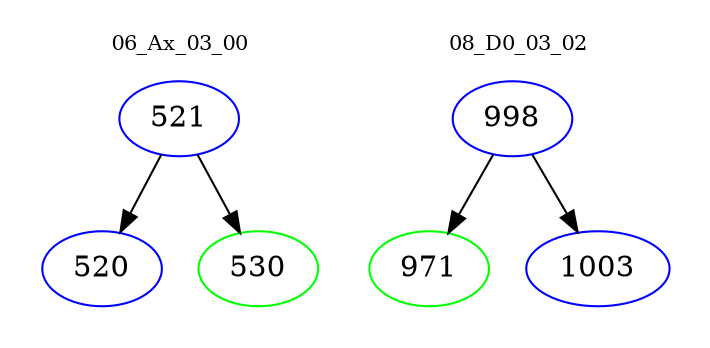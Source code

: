digraph{
subgraph cluster_0 {
color = white
label = "06_Ax_03_00";
fontsize=10;
T0_521 [label="521", color="blue"]
T0_521 -> T0_520 [color="black"]
T0_520 [label="520", color="blue"]
T0_521 -> T0_530 [color="black"]
T0_530 [label="530", color="green"]
}
subgraph cluster_1 {
color = white
label = "08_D0_03_02";
fontsize=10;
T1_998 [label="998", color="blue"]
T1_998 -> T1_971 [color="black"]
T1_971 [label="971", color="green"]
T1_998 -> T1_1003 [color="black"]
T1_1003 [label="1003", color="blue"]
}
}
